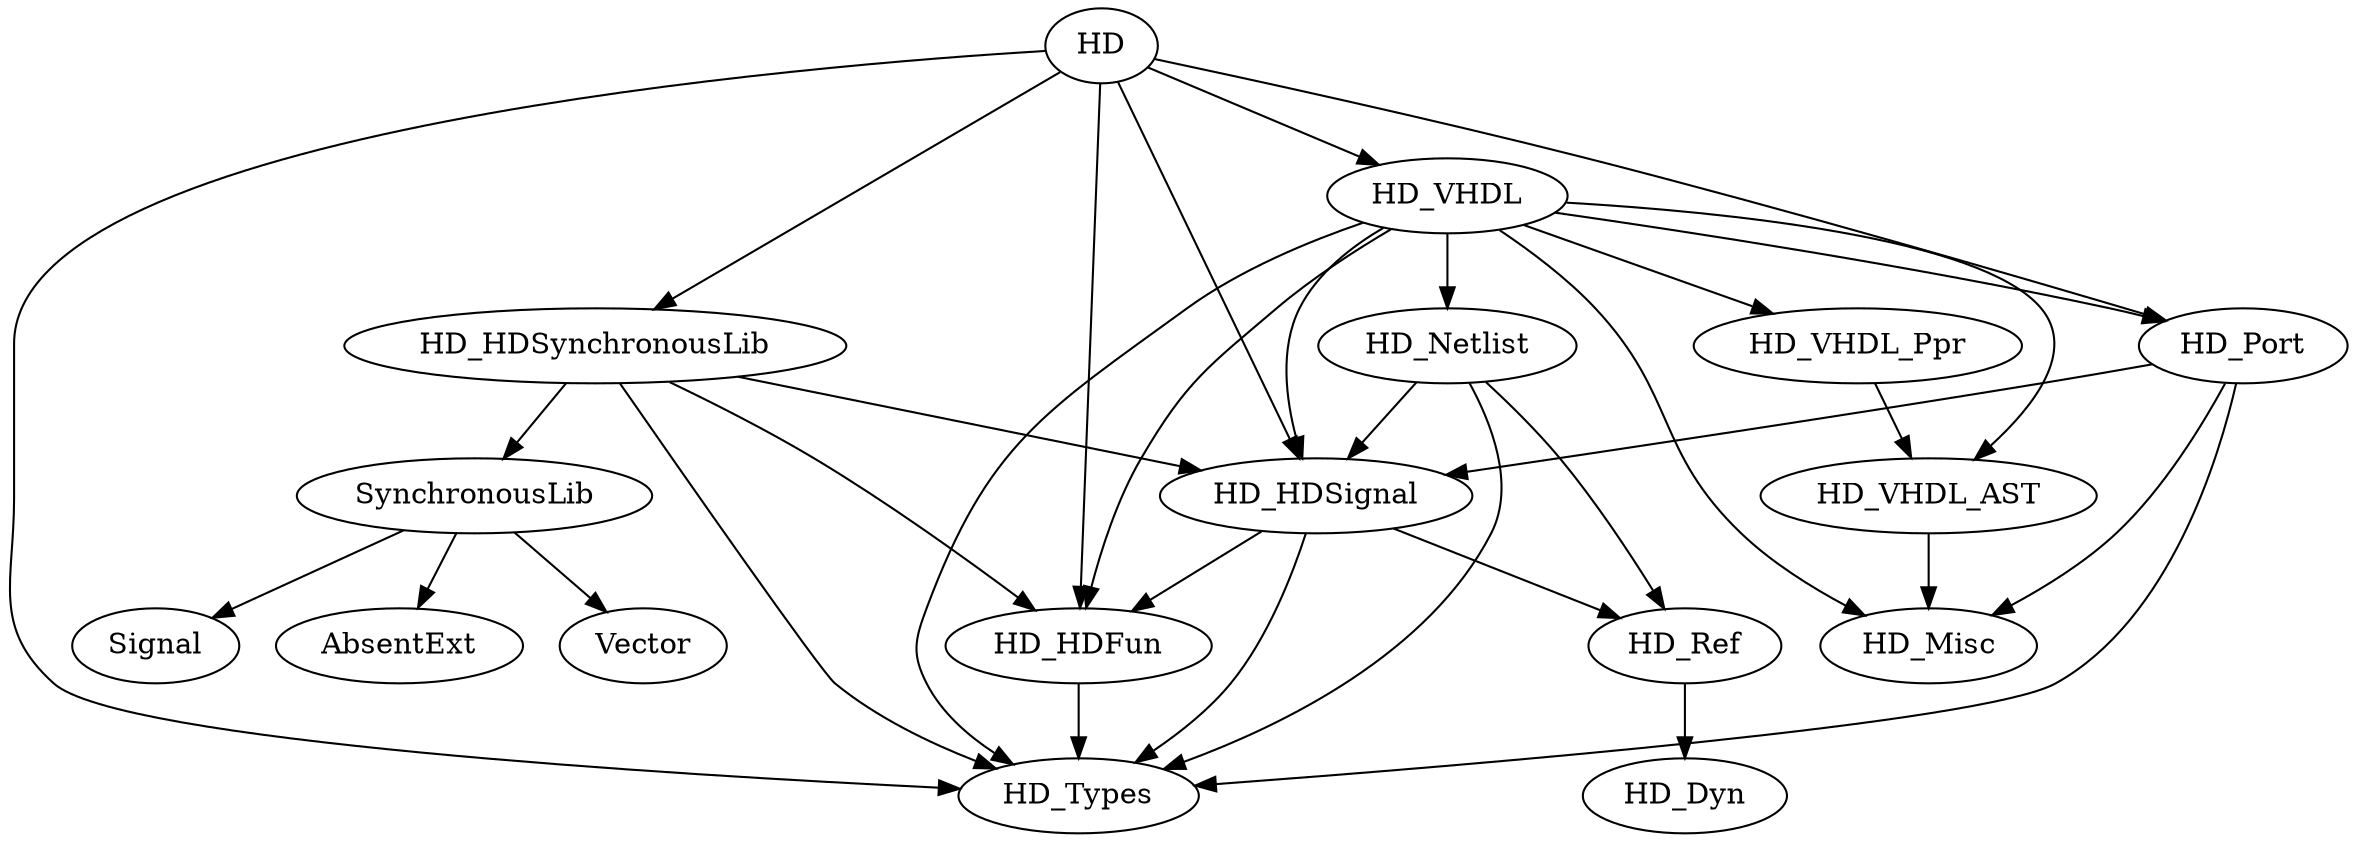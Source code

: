 digraph conjure_lemmih {
HD_VHDL_AST -> HD_Misc
HD_VHDL_Ppr -> HD_VHDL_AST
HD_Ref -> HD_Dyn
HD_HDFun -> HD_Types
HD_HDSignal -> HD_Types
HD_HDSignal -> HD_HDFun
HD_HDSignal -> HD_Ref
HD_Netlist -> HD_Ref
HD_Netlist -> HD_HDSignal
HD_Netlist -> HD_Types
HD_Port -> HD_HDSignal
HD_Port -> HD_Types
HD_Port -> HD_Misc
HD_VHDL -> HD_Netlist
HD_VHDL -> HD_VHDL_Ppr
HD_VHDL -> HD_VHDL_AST
HD_VHDL -> HD_Port
HD_VHDL -> HD_HDFun
HD_VHDL -> HD_HDSignal
HD_VHDL -> HD_Types
HD_VHDL -> HD_Misc
SynchronousLib -> AbsentExt
SynchronousLib -> Vector
SynchronousLib -> Signal
HD_HDSynchronousLib -> SynchronousLib
HD_HDSynchronousLib -> HD_HDSignal
HD_HDSynchronousLib -> HD_HDFun
HD_HDSynchronousLib -> HD_Types
HD -> HD_HDSynchronousLib
HD -> HD_HDSignal
HD -> HD_HDFun
HD -> HD_VHDL
HD -> HD_Port
HD -> HD_Types
}